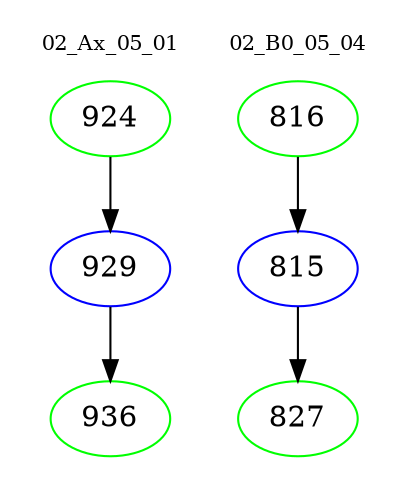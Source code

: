 digraph{
subgraph cluster_0 {
color = white
label = "02_Ax_05_01";
fontsize=10;
T0_924 [label="924", color="green"]
T0_924 -> T0_929 [color="black"]
T0_929 [label="929", color="blue"]
T0_929 -> T0_936 [color="black"]
T0_936 [label="936", color="green"]
}
subgraph cluster_1 {
color = white
label = "02_B0_05_04";
fontsize=10;
T1_816 [label="816", color="green"]
T1_816 -> T1_815 [color="black"]
T1_815 [label="815", color="blue"]
T1_815 -> T1_827 [color="black"]
T1_827 [label="827", color="green"]
}
}
